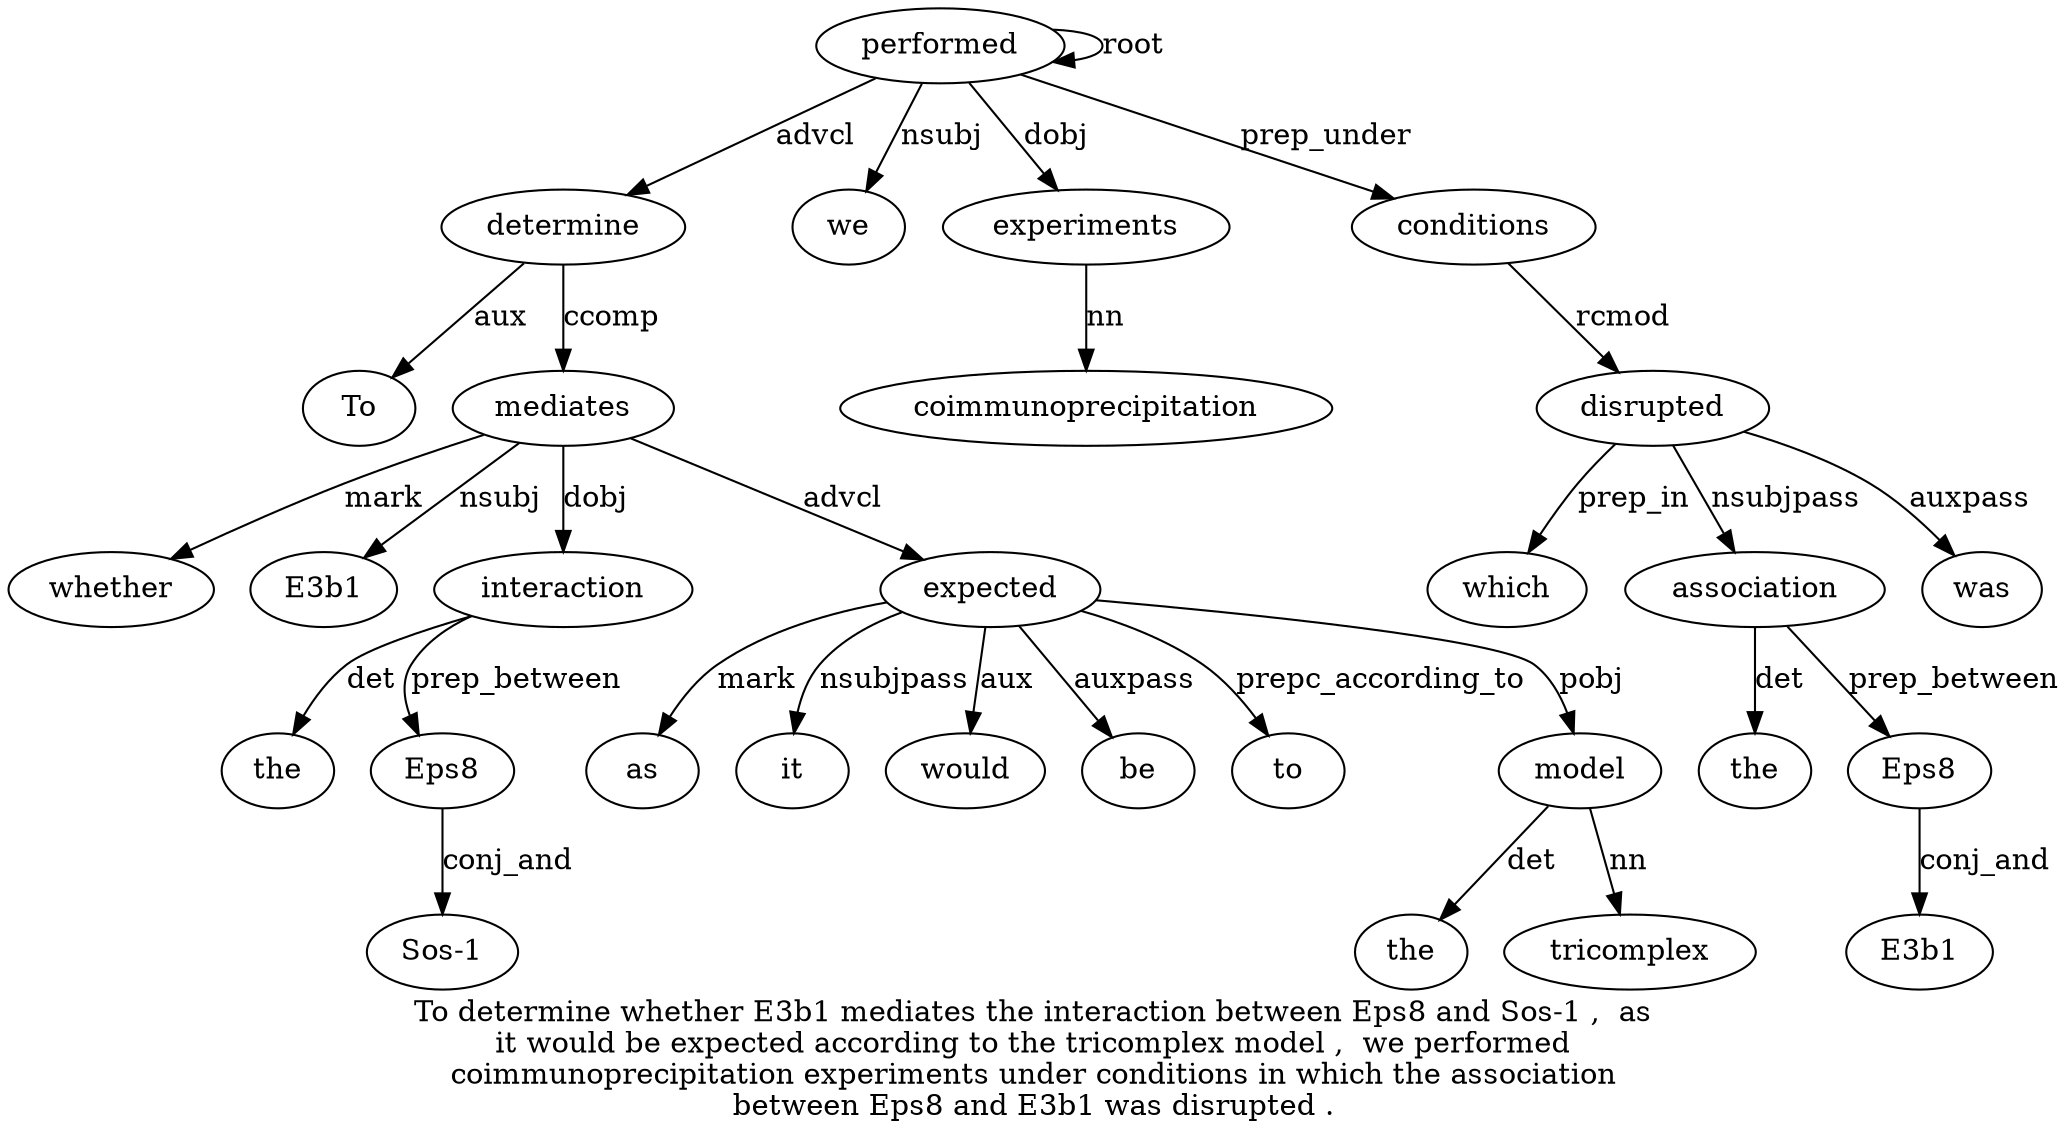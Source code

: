 digraph "To determine whether E3b1 mediates the interaction between Eps8 and Sos-1 ,  as it would be expected according to the tricomplex model ,  we performed coimmunoprecipitation experiments under conditions in which the association between Eps8 and E3b1 was disrupted ." {
label="To determine whether E3b1 mediates the interaction between Eps8 and Sos-1 ,  as
it would be expected according to the tricomplex model ,  we performed
coimmunoprecipitation experiments under conditions in which the association
between Eps8 and E3b1 was disrupted .";
determine2 [style=filled, fillcolor=white, label=determine];
To1 [style=filled, fillcolor=white, label=To];
determine2 -> To1  [label=aux];
performed25 [style=filled, fillcolor=white, label=performed];
performed25 -> determine2  [label=advcl];
mediates5 [style=filled, fillcolor=white, label=mediates];
whether3 [style=filled, fillcolor=white, label=whether];
mediates5 -> whether3  [label=mark];
E3b14 [style=filled, fillcolor=white, label=E3b1];
mediates5 -> E3b14  [label=nsubj];
determine2 -> mediates5  [label=ccomp];
interaction7 [style=filled, fillcolor=white, label=interaction];
the6 [style=filled, fillcolor=white, label=the];
interaction7 -> the6  [label=det];
mediates5 -> interaction7  [label=dobj];
Eps89 [style=filled, fillcolor=white, label=Eps8];
interaction7 -> Eps89  [label=prep_between];
"Sos-1" [style=filled, fillcolor=white, label="Sos-1"];
Eps89 -> "Sos-1"  [label=conj_and];
expected17 [style=filled, fillcolor=white, label=expected];
as13 [style=filled, fillcolor=white, label=as];
expected17 -> as13  [label=mark];
it14 [style=filled, fillcolor=white, label=it];
expected17 -> it14  [label=nsubjpass];
would15 [style=filled, fillcolor=white, label=would];
expected17 -> would15  [label=aux];
be16 [style=filled, fillcolor=white, label=be];
expected17 -> be16  [label=auxpass];
mediates5 -> expected17  [label=advcl];
to19 [style=filled, fillcolor=white, label=to];
expected17 -> to19  [label=prepc_according_to];
model22 [style=filled, fillcolor=white, label=model];
the20 [style=filled, fillcolor=white, label=the];
model22 -> the20  [label=det];
tricomplex21 [style=filled, fillcolor=white, label=tricomplex];
model22 -> tricomplex21  [label=nn];
expected17 -> model22  [label=pobj];
we24 [style=filled, fillcolor=white, label=we];
performed25 -> we24  [label=nsubj];
performed25 -> performed25  [label=root];
experiments27 [style=filled, fillcolor=white, label=experiments];
coimmunoprecipitation26 [style=filled, fillcolor=white, label=coimmunoprecipitation];
experiments27 -> coimmunoprecipitation26  [label=nn];
performed25 -> experiments27  [label=dobj];
conditions29 [style=filled, fillcolor=white, label=conditions];
performed25 -> conditions29  [label=prep_under];
disrupted39 [style=filled, fillcolor=white, label=disrupted];
which31 [style=filled, fillcolor=white, label=which];
disrupted39 -> which31  [label=prep_in];
association33 [style=filled, fillcolor=white, label=association];
the32 [style=filled, fillcolor=white, label=the];
association33 -> the32  [label=det];
disrupted39 -> association33  [label=nsubjpass];
Eps835 [style=filled, fillcolor=white, label=Eps8];
association33 -> Eps835  [label=prep_between];
E3b137 [style=filled, fillcolor=white, label=E3b1];
Eps835 -> E3b137  [label=conj_and];
was38 [style=filled, fillcolor=white, label=was];
disrupted39 -> was38  [label=auxpass];
conditions29 -> disrupted39  [label=rcmod];
}
